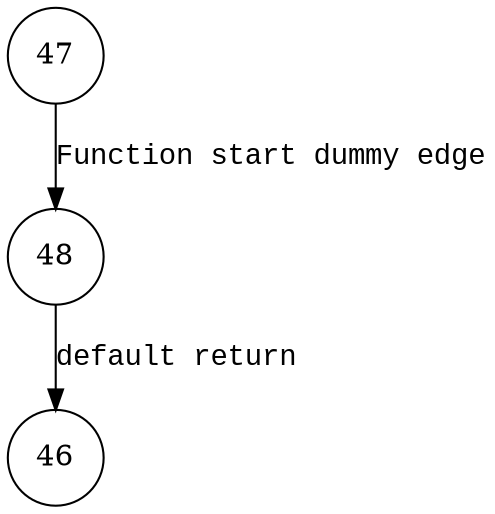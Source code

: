 digraph apr_allocator_owner_set {
47 [shape="circle"]
48 [shape="circle"]
46 [shape="circle"]
47 -> 48 [label="Function start dummy edge" fontname="Courier New"]
48 -> 46 [label="default return" fontname="Courier New"]
}